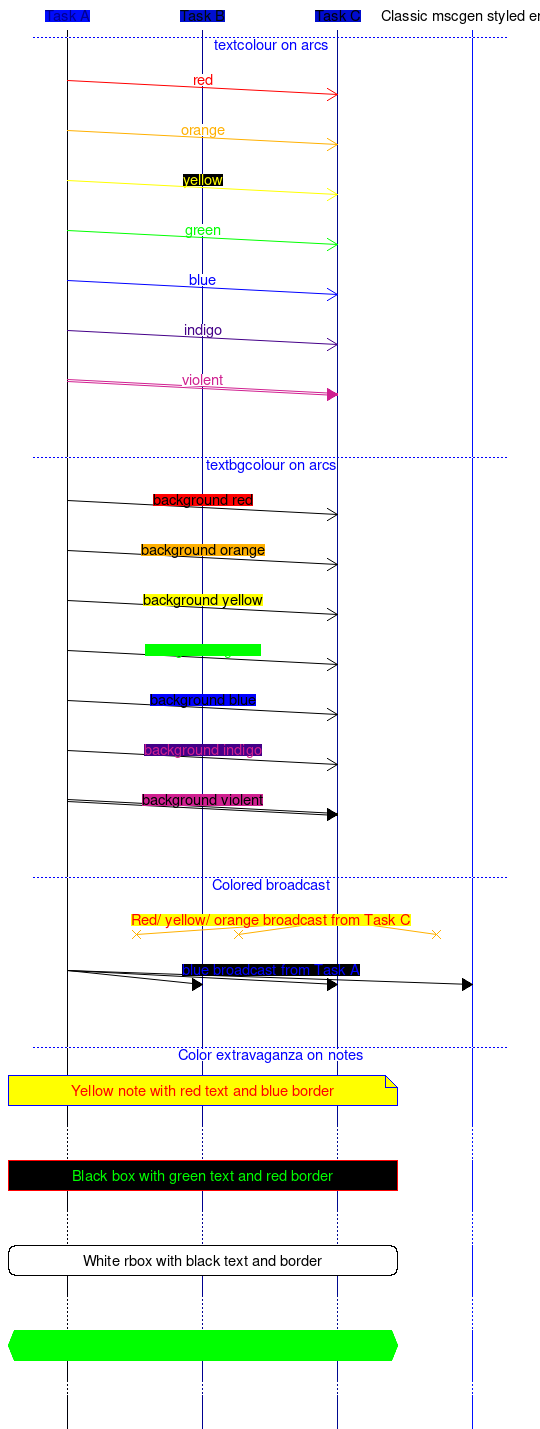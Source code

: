 # test02 - some coloring options

msc {
  hscale="0.9", arcgradient="14";

  a [label="Task A", 
     textbgcolour="#cfc", 
     textcolor="#090",
     linecolor="#009"], 
  b [label="Task B", 
     textbgcolour="#fcf", 
     textcolor="#909",
     linecolor="#090"], 
  c [label="Task C", 
     textbgcolour="#ccf",
     textcolor="#009",
     linecolor="#990"],
  d [label="Classic mscgen styled entity", 
     linecolor="#fff"];

---[label="textcolour on arcs", linecolor="blue", textcolor="blue"];
  a=>>c [ label = "red", textcolour="red", linecolour="red"] ;
  a=>>c [ label = "orange", textcolour="orange", linecolour="orange"] ;
  a=>>c [ label = "yellow", textcolour="yellow", textbgcolor="black", linecolour="yellow"] ;
  a=>>c [ label = "green", textcolour="green", linecolour="green"] ;
  a=>>c [ label = "blue", textcolour="blue", linecolour="blue"] ;
  a=>>c [ label = "indigo", textcolour="indigo", linecolour="indigo"] ;
  a:>c [ label = "violent", textcolour="violet", linecolour="violet"] ;

|||;
---[label="textbgcolour on arcs", linecolor="blue", textcolor="blue"];
  a=>>c [ label = "background red", textbgcolour="red"];
  a=>>c [ label = "background orange", textbgcolour="orange"];
  a=>>c [ label = "background yellow", textbgcolour="yellow"];
  a=>>c [ label = "background green", textbgcolour="green", textcolor="lime"];
  a=>>c [ label = "background blue", textbgcolour="blue", textcolor="cyan"];
  a=>>c [ label = "background indigo", textbgcolour="indigo", textcolor="violet"];
  a:>c [ label = "background violent", textbgcolour="violet"];

|||;
---[label="Colored broadcast", linecolor="blue", textcolor="blue"];
c-x*[label="Red/ yellow/ orange broadcast from Task C", textcolor="red", textbgcolor="yellow", linecolor="orange"];

a=>*[label="blue broadcast from Task A", textcolor="blue", textbgcolor="cyan", linecolor="darkblue"];

|||;
---[label="Color extravaganza on notes", linecolor="blue", textcolor="blue"];
 a note c [label="Yellow note with red text and blue border", textcolor="RED", textbgcolor="yellow", linecolor="blue"];
...;
 a box c [label="Black box with green text and red border", textcolor="lime", textbgcolor="black", linecolor="red"];
...;
 a rbox c [label="White rbox with black text and border", textcolor="black", textbgcolor="white", linecolor="black"];
...;
 a abox c [label="Green/ lime abox", textcolor="green", textbgcolor="lime", linecolor="green"];
...;
}
